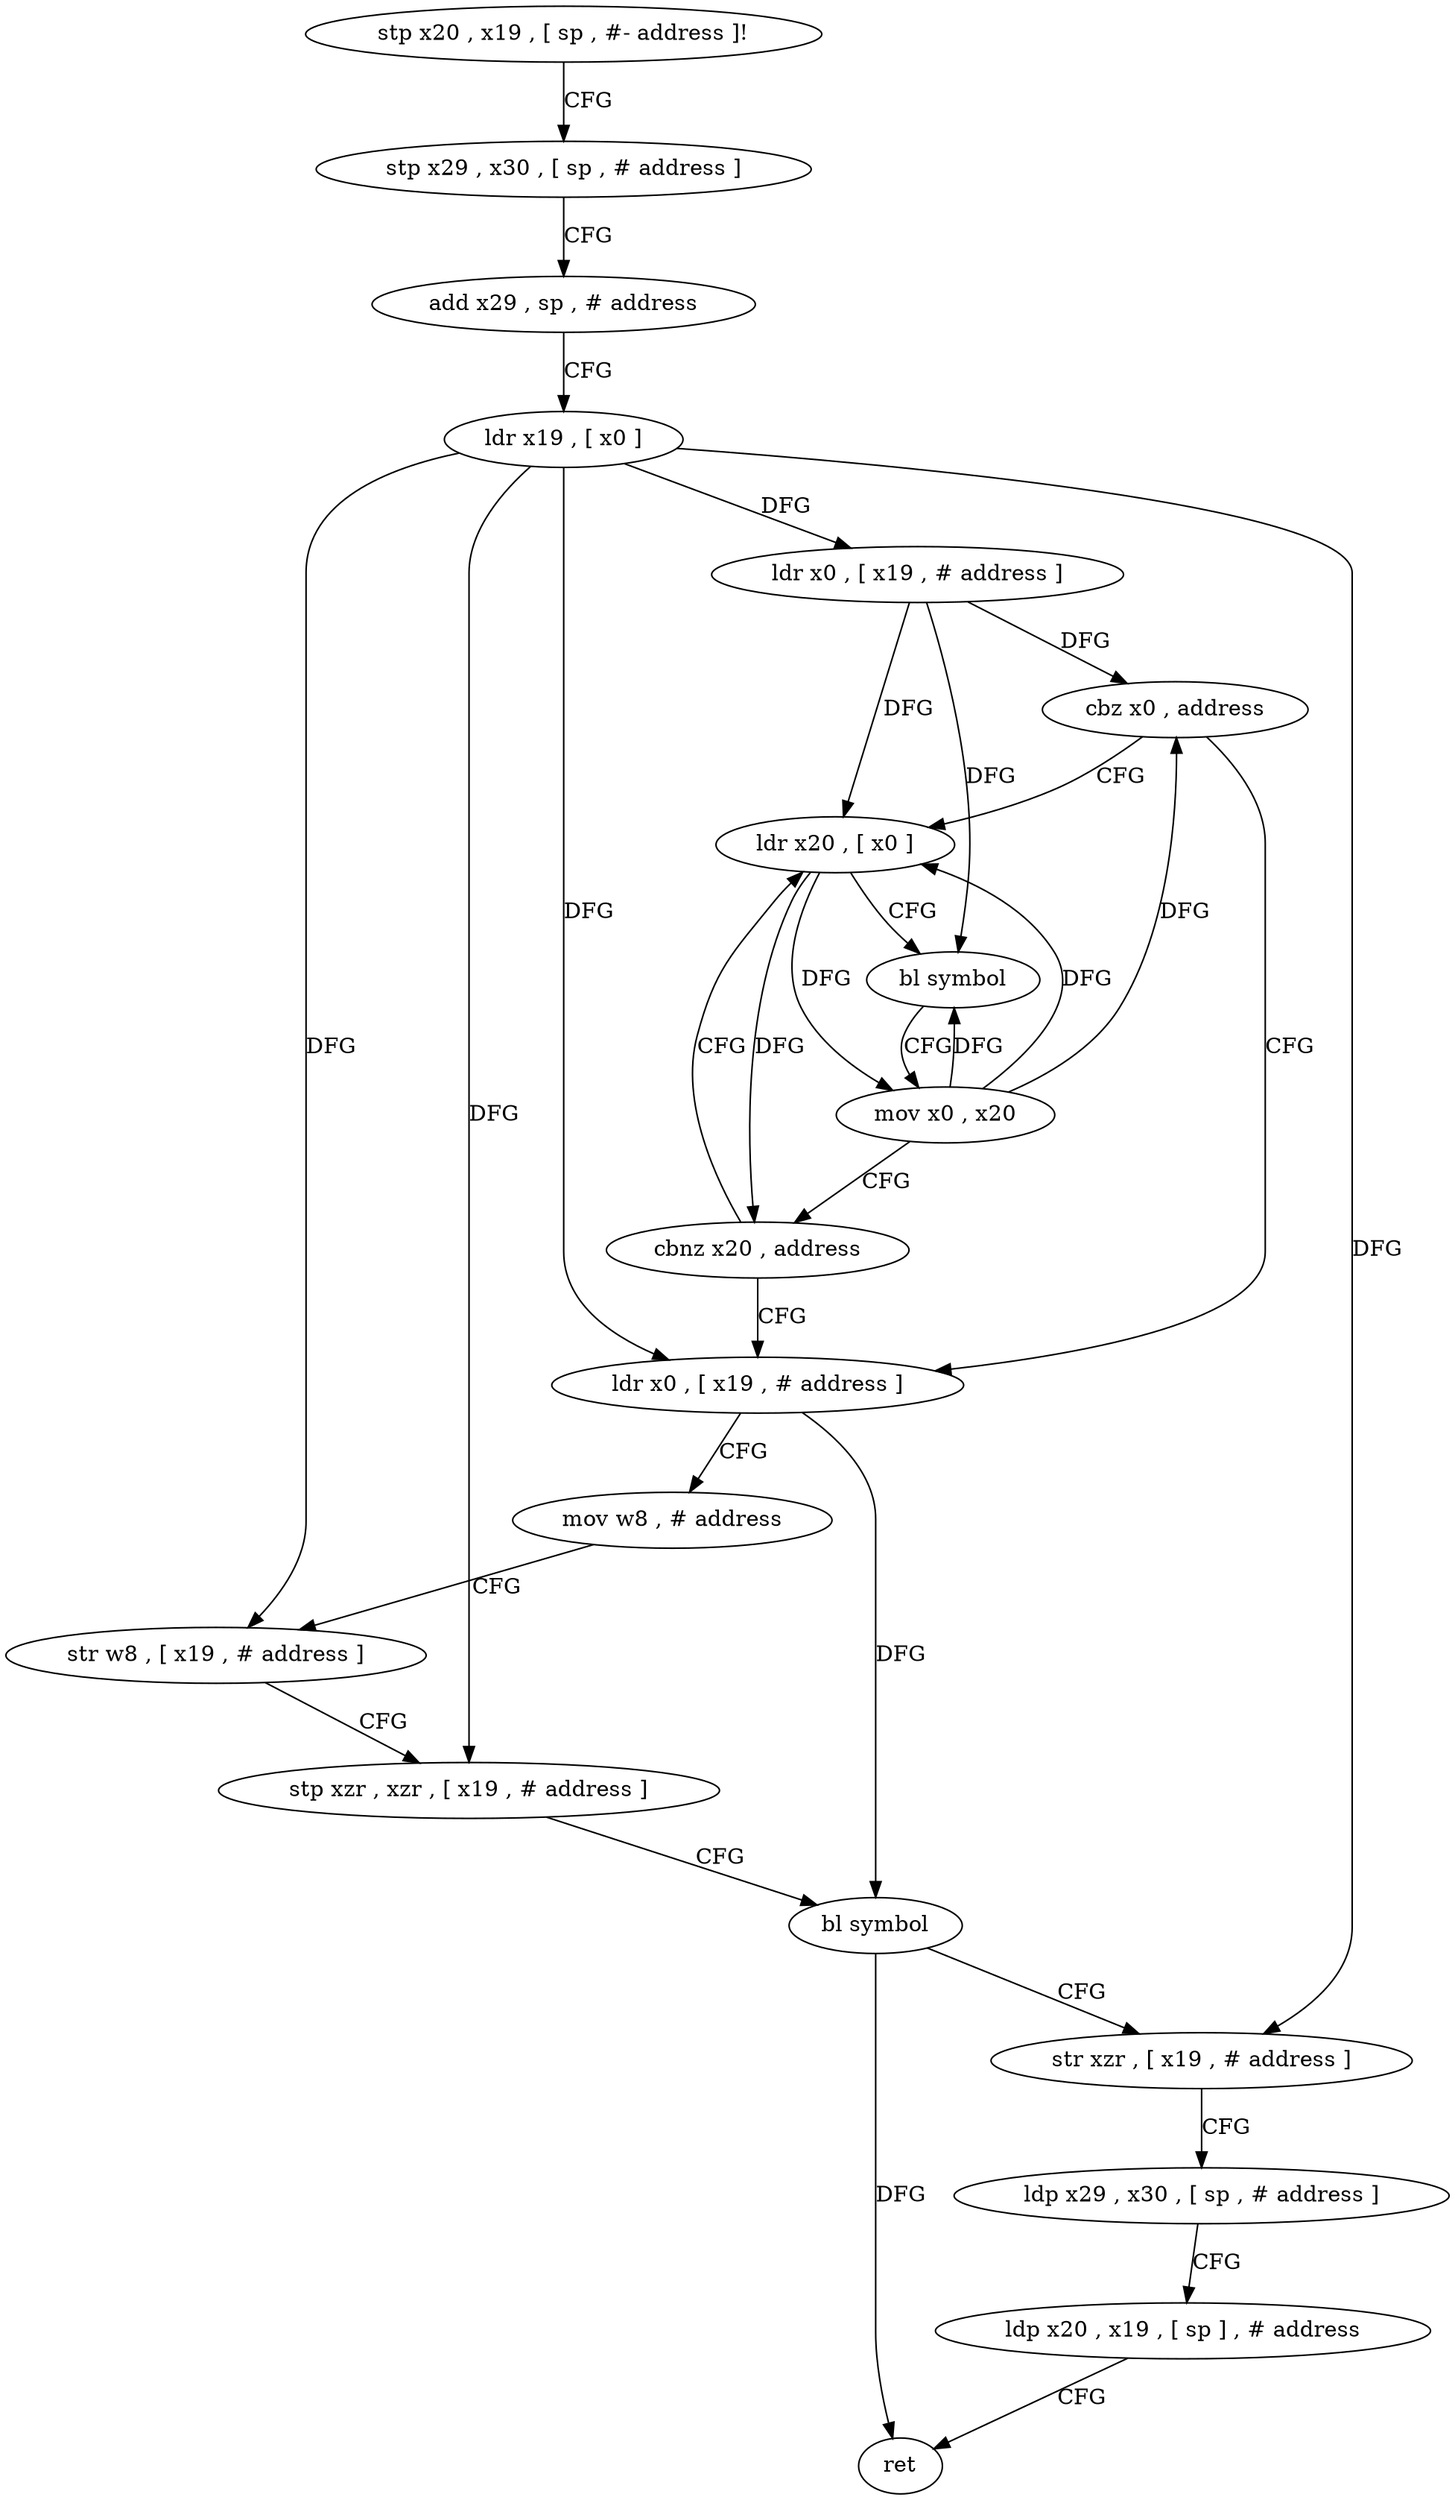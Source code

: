 digraph "func" {
"4222352" [label = "stp x20 , x19 , [ sp , #- address ]!" ]
"4222356" [label = "stp x29 , x30 , [ sp , # address ]" ]
"4222360" [label = "add x29 , sp , # address" ]
"4222364" [label = "ldr x19 , [ x0 ]" ]
"4222368" [label = "ldr x0 , [ x19 , # address ]" ]
"4222372" [label = "cbz x0 , address" ]
"4222392" [label = "ldr x0 , [ x19 , # address ]" ]
"4222376" [label = "ldr x20 , [ x0 ]" ]
"4222396" [label = "mov w8 , # address" ]
"4222400" [label = "str w8 , [ x19 , # address ]" ]
"4222404" [label = "stp xzr , xzr , [ x19 , # address ]" ]
"4222408" [label = "bl symbol" ]
"4222412" [label = "str xzr , [ x19 , # address ]" ]
"4222416" [label = "ldp x29 , x30 , [ sp , # address ]" ]
"4222420" [label = "ldp x20 , x19 , [ sp ] , # address" ]
"4222424" [label = "ret" ]
"4222380" [label = "bl symbol" ]
"4222384" [label = "mov x0 , x20" ]
"4222388" [label = "cbnz x20 , address" ]
"4222352" -> "4222356" [ label = "CFG" ]
"4222356" -> "4222360" [ label = "CFG" ]
"4222360" -> "4222364" [ label = "CFG" ]
"4222364" -> "4222368" [ label = "DFG" ]
"4222364" -> "4222392" [ label = "DFG" ]
"4222364" -> "4222400" [ label = "DFG" ]
"4222364" -> "4222404" [ label = "DFG" ]
"4222364" -> "4222412" [ label = "DFG" ]
"4222368" -> "4222372" [ label = "DFG" ]
"4222368" -> "4222376" [ label = "DFG" ]
"4222368" -> "4222380" [ label = "DFG" ]
"4222372" -> "4222392" [ label = "CFG" ]
"4222372" -> "4222376" [ label = "CFG" ]
"4222392" -> "4222396" [ label = "CFG" ]
"4222392" -> "4222408" [ label = "DFG" ]
"4222376" -> "4222380" [ label = "CFG" ]
"4222376" -> "4222384" [ label = "DFG" ]
"4222376" -> "4222388" [ label = "DFG" ]
"4222396" -> "4222400" [ label = "CFG" ]
"4222400" -> "4222404" [ label = "CFG" ]
"4222404" -> "4222408" [ label = "CFG" ]
"4222408" -> "4222412" [ label = "CFG" ]
"4222408" -> "4222424" [ label = "DFG" ]
"4222412" -> "4222416" [ label = "CFG" ]
"4222416" -> "4222420" [ label = "CFG" ]
"4222420" -> "4222424" [ label = "CFG" ]
"4222380" -> "4222384" [ label = "CFG" ]
"4222384" -> "4222388" [ label = "CFG" ]
"4222384" -> "4222372" [ label = "DFG" ]
"4222384" -> "4222376" [ label = "DFG" ]
"4222384" -> "4222380" [ label = "DFG" ]
"4222388" -> "4222376" [ label = "CFG" ]
"4222388" -> "4222392" [ label = "CFG" ]
}
